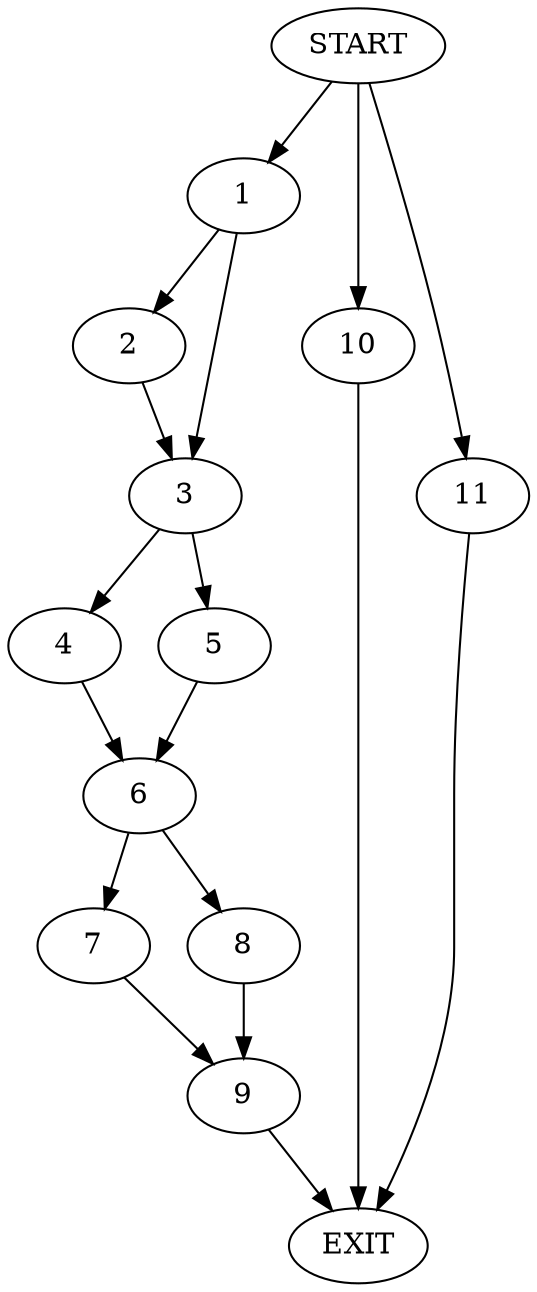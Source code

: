 digraph {
0 [label="START"]
12 [label="EXIT"]
0 -> 1
1 -> 2
1 -> 3
3 -> 4
3 -> 5
2 -> 3
4 -> 6
5 -> 6
6 -> 7
6 -> 8
8 -> 9
7 -> 9
9 -> 12
0 -> 10
10 -> 12
0 -> 11
11 -> 12
}
